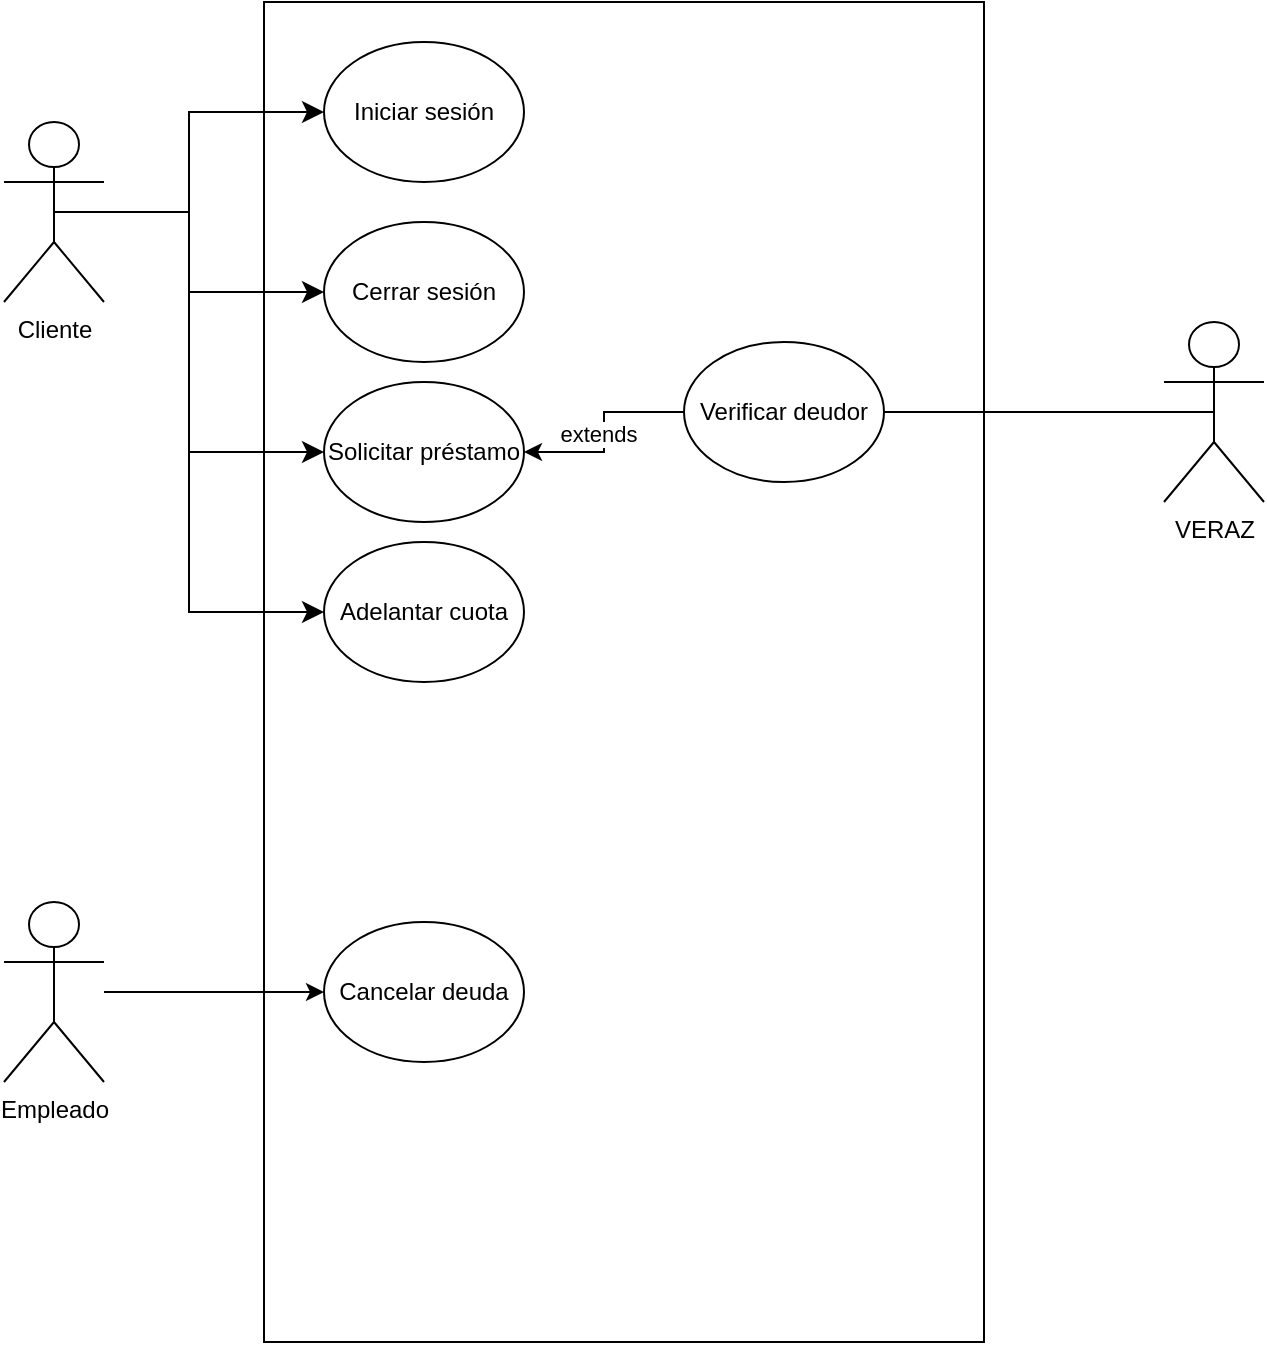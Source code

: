<mxfile version="24.7.17">
  <diagram name="Página-1" id="-xpvDuItXeFM2G7hIBnh">
    <mxGraphModel dx="1434" dy="744" grid="1" gridSize="10" guides="1" tooltips="1" connect="1" arrows="1" fold="1" page="1" pageScale="1" pageWidth="827" pageHeight="1169" math="0" shadow="0">
      <root>
        <mxCell id="0" />
        <mxCell id="1" parent="0" />
        <mxCell id="tnXAGNaZIEvIUxXJMMQ8-6" value="" style="rounded=0;whiteSpace=wrap;html=1;" parent="1" vertex="1">
          <mxGeometry x="220" y="20" width="360" height="670" as="geometry" />
        </mxCell>
        <mxCell id="0i-9vEQjTB1dVvoWFk3C-1" value="Cliente" style="shape=umlActor;verticalLabelPosition=bottom;verticalAlign=top;html=1;outlineConnect=0;" vertex="1" parent="1">
          <mxGeometry x="90" y="80" width="50" height="90" as="geometry" />
        </mxCell>
        <mxCell id="0i-9vEQjTB1dVvoWFk3C-2" value="Iniciar sesión" style="ellipse;whiteSpace=wrap;html=1;" vertex="1" parent="1">
          <mxGeometry x="250" y="40" width="100" height="70" as="geometry" />
        </mxCell>
        <mxCell id="0i-9vEQjTB1dVvoWFk3C-3" value="Cerrar sesión" style="ellipse;whiteSpace=wrap;html=1;" vertex="1" parent="1">
          <mxGeometry x="250" y="130" width="100" height="70" as="geometry" />
        </mxCell>
        <mxCell id="0i-9vEQjTB1dVvoWFk3C-4" value="Solicitar préstamo" style="ellipse;whiteSpace=wrap;html=1;" vertex="1" parent="1">
          <mxGeometry x="250" y="210" width="100" height="70" as="geometry" />
        </mxCell>
        <mxCell id="0i-9vEQjTB1dVvoWFk3C-5" value="VERAZ" style="shape=umlActor;verticalLabelPosition=bottom;verticalAlign=top;html=1;outlineConnect=0;" vertex="1" parent="1">
          <mxGeometry x="670" y="180" width="50" height="90" as="geometry" />
        </mxCell>
        <mxCell id="0i-9vEQjTB1dVvoWFk3C-6" value="Adelantar cuota" style="ellipse;whiteSpace=wrap;html=1;" vertex="1" parent="1">
          <mxGeometry x="250" y="290" width="100" height="70" as="geometry" />
        </mxCell>
        <mxCell id="0i-9vEQjTB1dVvoWFk3C-15" value="" style="edgeStyle=orthogonalEdgeStyle;rounded=0;orthogonalLoop=1;jettySize=auto;html=1;" edge="1" parent="1" source="0i-9vEQjTB1dVvoWFk3C-7" target="0i-9vEQjTB1dVvoWFk3C-4">
          <mxGeometry relative="1" as="geometry" />
        </mxCell>
        <mxCell id="0i-9vEQjTB1dVvoWFk3C-16" value="extends" style="edgeLabel;html=1;align=center;verticalAlign=middle;resizable=0;points=[];" vertex="1" connectable="0" parent="0i-9vEQjTB1dVvoWFk3C-15">
          <mxGeometry x="0.02" y="-3" relative="1" as="geometry">
            <mxPoint as="offset" />
          </mxGeometry>
        </mxCell>
        <mxCell id="0i-9vEQjTB1dVvoWFk3C-7" value="Verificar deudor" style="ellipse;whiteSpace=wrap;html=1;" vertex="1" parent="1">
          <mxGeometry x="430" y="190" width="100" height="70" as="geometry" />
        </mxCell>
        <mxCell id="0i-9vEQjTB1dVvoWFk3C-20" value="" style="edgeStyle=orthogonalEdgeStyle;rounded=0;orthogonalLoop=1;jettySize=auto;html=1;" edge="1" parent="1" source="0i-9vEQjTB1dVvoWFk3C-8" target="0i-9vEQjTB1dVvoWFk3C-9">
          <mxGeometry relative="1" as="geometry" />
        </mxCell>
        <mxCell id="0i-9vEQjTB1dVvoWFk3C-8" value="Empleado" style="shape=umlActor;verticalLabelPosition=bottom;verticalAlign=top;html=1;outlineConnect=0;" vertex="1" parent="1">
          <mxGeometry x="90" y="470" width="50" height="90" as="geometry" />
        </mxCell>
        <mxCell id="0i-9vEQjTB1dVvoWFk3C-9" value="Cancelar deuda" style="ellipse;whiteSpace=wrap;html=1;" vertex="1" parent="1">
          <mxGeometry x="250" y="480" width="100" height="70" as="geometry" />
        </mxCell>
        <mxCell id="0i-9vEQjTB1dVvoWFk3C-11" value="" style="edgeStyle=elbowEdgeStyle;elbow=horizontal;endArrow=classic;html=1;curved=0;rounded=0;endSize=8;startSize=8;exitX=0.5;exitY=0.5;exitDx=0;exitDy=0;exitPerimeter=0;entryX=0;entryY=0.5;entryDx=0;entryDy=0;" edge="1" parent="1" source="0i-9vEQjTB1dVvoWFk3C-1" target="0i-9vEQjTB1dVvoWFk3C-2">
          <mxGeometry width="50" height="50" relative="1" as="geometry">
            <mxPoint x="390" y="410" as="sourcePoint" />
            <mxPoint x="440" y="360" as="targetPoint" />
          </mxGeometry>
        </mxCell>
        <mxCell id="0i-9vEQjTB1dVvoWFk3C-12" value="" style="edgeStyle=elbowEdgeStyle;elbow=horizontal;endArrow=classic;html=1;curved=0;rounded=0;endSize=8;startSize=8;exitX=0.5;exitY=0.5;exitDx=0;exitDy=0;exitPerimeter=0;entryX=0;entryY=0.5;entryDx=0;entryDy=0;" edge="1" parent="1" source="0i-9vEQjTB1dVvoWFk3C-1" target="0i-9vEQjTB1dVvoWFk3C-3">
          <mxGeometry width="50" height="50" relative="1" as="geometry">
            <mxPoint x="390" y="410" as="sourcePoint" />
            <mxPoint x="440" y="360" as="targetPoint" />
          </mxGeometry>
        </mxCell>
        <mxCell id="0i-9vEQjTB1dVvoWFk3C-13" value="" style="edgeStyle=elbowEdgeStyle;elbow=horizontal;endArrow=classic;html=1;curved=0;rounded=0;endSize=8;startSize=8;exitX=0.5;exitY=0.5;exitDx=0;exitDy=0;exitPerimeter=0;entryX=0;entryY=0.5;entryDx=0;entryDy=0;" edge="1" parent="1" source="0i-9vEQjTB1dVvoWFk3C-1" target="0i-9vEQjTB1dVvoWFk3C-4">
          <mxGeometry width="50" height="50" relative="1" as="geometry">
            <mxPoint x="390" y="410" as="sourcePoint" />
            <mxPoint x="440" y="360" as="targetPoint" />
          </mxGeometry>
        </mxCell>
        <mxCell id="0i-9vEQjTB1dVvoWFk3C-14" value="" style="edgeStyle=elbowEdgeStyle;elbow=horizontal;endArrow=classic;html=1;curved=0;rounded=0;endSize=8;startSize=8;exitX=0.5;exitY=0.5;exitDx=0;exitDy=0;exitPerimeter=0;entryX=0;entryY=0.5;entryDx=0;entryDy=0;" edge="1" parent="1" source="0i-9vEQjTB1dVvoWFk3C-1" target="0i-9vEQjTB1dVvoWFk3C-6">
          <mxGeometry width="50" height="50" relative="1" as="geometry">
            <mxPoint x="390" y="410" as="sourcePoint" />
            <mxPoint x="440" y="360" as="targetPoint" />
          </mxGeometry>
        </mxCell>
        <mxCell id="0i-9vEQjTB1dVvoWFk3C-19" value="" style="endArrow=none;html=1;rounded=0;entryX=0.5;entryY=0.5;entryDx=0;entryDy=0;entryPerimeter=0;exitX=1;exitY=0.5;exitDx=0;exitDy=0;" edge="1" parent="1" source="0i-9vEQjTB1dVvoWFk3C-7" target="0i-9vEQjTB1dVvoWFk3C-5">
          <mxGeometry width="50" height="50" relative="1" as="geometry">
            <mxPoint x="390" y="410" as="sourcePoint" />
            <mxPoint x="440" y="360" as="targetPoint" />
          </mxGeometry>
        </mxCell>
      </root>
    </mxGraphModel>
  </diagram>
</mxfile>
